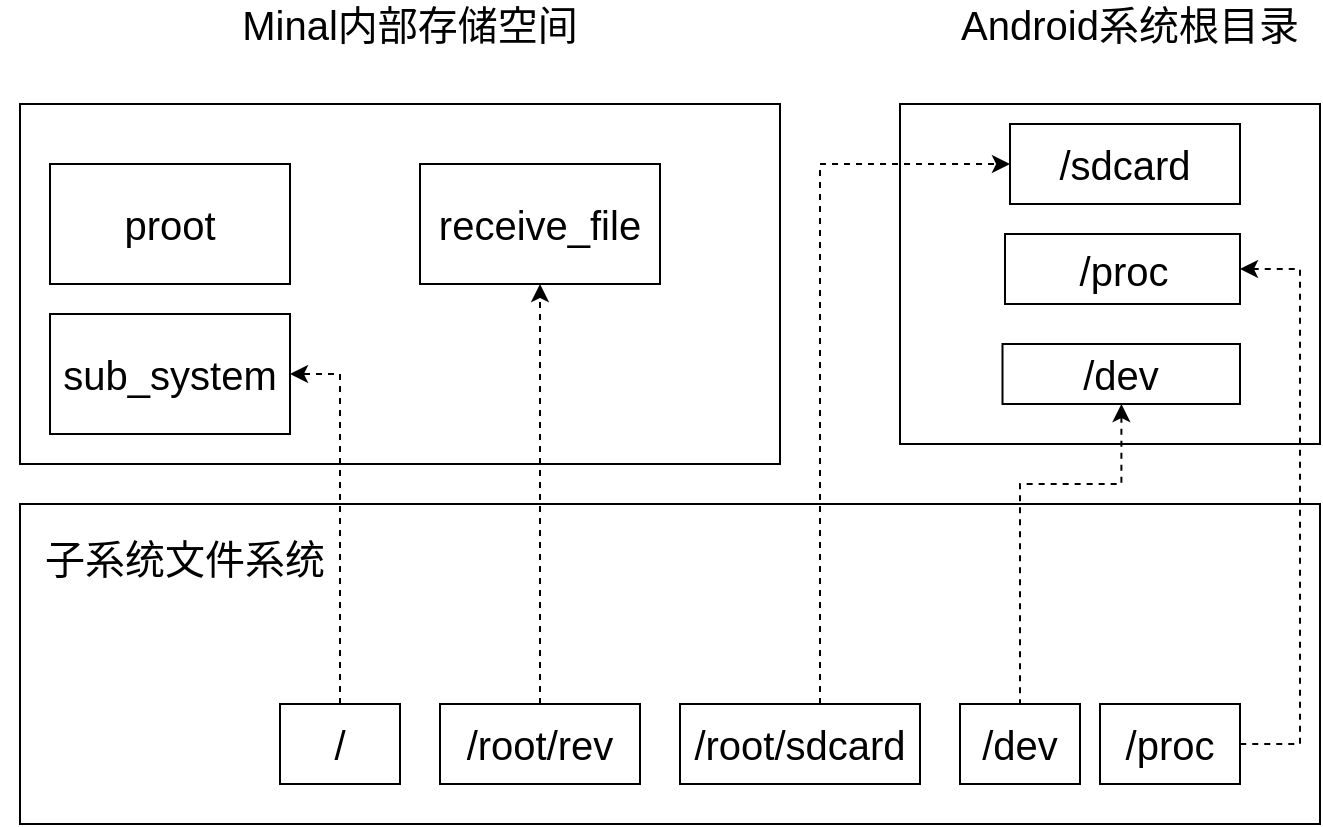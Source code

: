 <mxfile version="14.5.1" type="device"><diagram id="UnD8xfBGNmOiFt7SwJcG" name="第 1 页"><mxGraphModel dx="1843" dy="1325" grid="1" gridSize="10" guides="1" tooltips="1" connect="1" arrows="1" fold="1" page="1" pageScale="1" pageWidth="2336" pageHeight="1654" math="0" shadow="0"><root><mxCell id="0"/><mxCell id="1" parent="0"/><mxCell id="room2D1pNP5-CEGKQ35e-82" value="" style="rounded=0;whiteSpace=wrap;html=1;fontSize=20;align=center;" vertex="1" parent="1"><mxGeometry x="970" y="800" width="650" height="160" as="geometry"/></mxCell><mxCell id="room2D1pNP5-CEGKQ35e-49" value="" style="rounded=0;whiteSpace=wrap;html=1;fontSize=20;align=center;" vertex="1" parent="1"><mxGeometry x="970" y="600" width="380" height="180" as="geometry"/></mxCell><mxCell id="room2D1pNP5-CEGKQ35e-50" value="Minal内部存储空间" style="text;html=1;strokeColor=none;fillColor=none;align=center;verticalAlign=middle;whiteSpace=wrap;rounded=0;fontSize=20;" vertex="1" parent="1"><mxGeometry x="1070" y="550" width="190" height="20" as="geometry"/></mxCell><mxCell id="room2D1pNP5-CEGKQ35e-52" value="子系统文件系统" style="text;html=1;strokeColor=none;fillColor=none;align=center;verticalAlign=middle;whiteSpace=wrap;rounded=0;fontSize=20;" vertex="1" parent="1"><mxGeometry x="960" y="817" width="185" height="20" as="geometry"/></mxCell><mxCell id="room2D1pNP5-CEGKQ35e-73" value="sub_system" style="rounded=0;whiteSpace=wrap;html=1;fontSize=20;align=center;" vertex="1" parent="1"><mxGeometry x="985" y="705" width="120" height="60" as="geometry"/></mxCell><mxCell id="room2D1pNP5-CEGKQ35e-75" value="proot" style="rounded=0;whiteSpace=wrap;html=1;fontSize=20;align=center;" vertex="1" parent="1"><mxGeometry x="985" y="630" width="120" height="60" as="geometry"/></mxCell><mxCell id="room2D1pNP5-CEGKQ35e-76" value="" style="rounded=0;whiteSpace=wrap;html=1;fontSize=20;align=center;" vertex="1" parent="1"><mxGeometry x="1410" y="600" width="210" height="170" as="geometry"/></mxCell><mxCell id="room2D1pNP5-CEGKQ35e-77" value="Android系统根目录" style="text;html=1;strokeColor=none;fillColor=none;align=center;verticalAlign=middle;whiteSpace=wrap;rounded=0;fontSize=20;" vertex="1" parent="1"><mxGeometry x="1435" y="550" width="180" height="20" as="geometry"/></mxCell><mxCell id="room2D1pNP5-CEGKQ35e-78" value="/sdcard" style="rounded=0;whiteSpace=wrap;html=1;fontSize=20;align=center;" vertex="1" parent="1"><mxGeometry x="1465" y="610" width="115" height="40" as="geometry"/></mxCell><mxCell id="room2D1pNP5-CEGKQ35e-92" style="edgeStyle=orthogonalEdgeStyle;rounded=0;orthogonalLoop=1;jettySize=auto;html=1;entryX=1;entryY=0.5;entryDx=0;entryDy=0;endArrow=none;endFill=0;fontSize=20;startArrow=classic;startFill=1;dashed=1;" edge="1" parent="1" source="room2D1pNP5-CEGKQ35e-79" target="room2D1pNP5-CEGKQ35e-89"><mxGeometry relative="1" as="geometry"><Array as="points"><mxPoint x="1610" y="682.5"/><mxPoint x="1610" y="920"/></Array></mxGeometry></mxCell><mxCell id="room2D1pNP5-CEGKQ35e-79" value="/proc" style="rounded=0;whiteSpace=wrap;html=1;fontSize=20;align=center;" vertex="1" parent="1"><mxGeometry x="1462.5" y="665" width="117.5" height="35" as="geometry"/></mxCell><mxCell id="room2D1pNP5-CEGKQ35e-94" style="edgeStyle=orthogonalEdgeStyle;rounded=0;orthogonalLoop=1;jettySize=auto;html=1;entryX=0.5;entryY=0;entryDx=0;entryDy=0;endArrow=none;endFill=0;fontSize=20;startArrow=classic;startFill=1;dashed=1;" edge="1" parent="1" source="room2D1pNP5-CEGKQ35e-80" target="room2D1pNP5-CEGKQ35e-93"><mxGeometry relative="1" as="geometry"><Array as="points"><mxPoint x="1521" y="790"/><mxPoint x="1470" y="790"/></Array></mxGeometry></mxCell><mxCell id="room2D1pNP5-CEGKQ35e-80" value="/dev" style="rounded=0;whiteSpace=wrap;html=1;fontSize=20;align=center;" vertex="1" parent="1"><mxGeometry x="1461.25" y="720" width="118.75" height="30" as="geometry"/></mxCell><mxCell id="room2D1pNP5-CEGKQ35e-90" style="edgeStyle=orthogonalEdgeStyle;rounded=0;orthogonalLoop=1;jettySize=auto;html=1;entryX=1;entryY=0.5;entryDx=0;entryDy=0;endArrow=classic;endFill=1;fontSize=20;dashed=1;" edge="1" parent="1" source="room2D1pNP5-CEGKQ35e-86" target="room2D1pNP5-CEGKQ35e-73"><mxGeometry relative="1" as="geometry"/></mxCell><mxCell id="room2D1pNP5-CEGKQ35e-86" value="/" style="rounded=0;whiteSpace=wrap;html=1;fontSize=20;align=center;" vertex="1" parent="1"><mxGeometry x="1100" y="900" width="60" height="40" as="geometry"/></mxCell><mxCell id="room2D1pNP5-CEGKQ35e-89" value="/proc" style="rounded=0;whiteSpace=wrap;html=1;fontSize=20;align=center;" vertex="1" parent="1"><mxGeometry x="1510" y="900" width="70" height="40" as="geometry"/></mxCell><mxCell id="room2D1pNP5-CEGKQ35e-93" value="/dev" style="rounded=0;whiteSpace=wrap;html=1;fontSize=20;align=center;" vertex="1" parent="1"><mxGeometry x="1440" y="900" width="60" height="40" as="geometry"/></mxCell><mxCell id="room2D1pNP5-CEGKQ35e-96" style="edgeStyle=orthogonalEdgeStyle;rounded=0;orthogonalLoop=1;jettySize=auto;html=1;entryX=0;entryY=0.5;entryDx=0;entryDy=0;startArrow=none;startFill=0;endArrow=classic;endFill=1;fontSize=20;dashed=1;" edge="1" parent="1" source="room2D1pNP5-CEGKQ35e-95" target="room2D1pNP5-CEGKQ35e-78"><mxGeometry relative="1" as="geometry"><Array as="points"><mxPoint x="1370" y="630"/></Array></mxGeometry></mxCell><mxCell id="room2D1pNP5-CEGKQ35e-95" value="/root/sdcard" style="rounded=0;whiteSpace=wrap;html=1;fontSize=20;align=center;" vertex="1" parent="1"><mxGeometry x="1300" y="900" width="120" height="40" as="geometry"/></mxCell><mxCell id="room2D1pNP5-CEGKQ35e-98" value="receive_file" style="rounded=0;whiteSpace=wrap;html=1;fontSize=20;align=center;" vertex="1" parent="1"><mxGeometry x="1170" y="630" width="120" height="60" as="geometry"/></mxCell><mxCell id="room2D1pNP5-CEGKQ35e-100" style="edgeStyle=orthogonalEdgeStyle;rounded=0;orthogonalLoop=1;jettySize=auto;html=1;dashed=1;startArrow=none;startFill=0;endArrow=classic;endFill=1;fontSize=20;" edge="1" parent="1" source="room2D1pNP5-CEGKQ35e-99" target="room2D1pNP5-CEGKQ35e-98"><mxGeometry relative="1" as="geometry"/></mxCell><mxCell id="room2D1pNP5-CEGKQ35e-99" value="/root/rev" style="rounded=0;whiteSpace=wrap;html=1;fontSize=20;align=center;" vertex="1" parent="1"><mxGeometry x="1180" y="900" width="100" height="40" as="geometry"/></mxCell></root></mxGraphModel></diagram></mxfile>